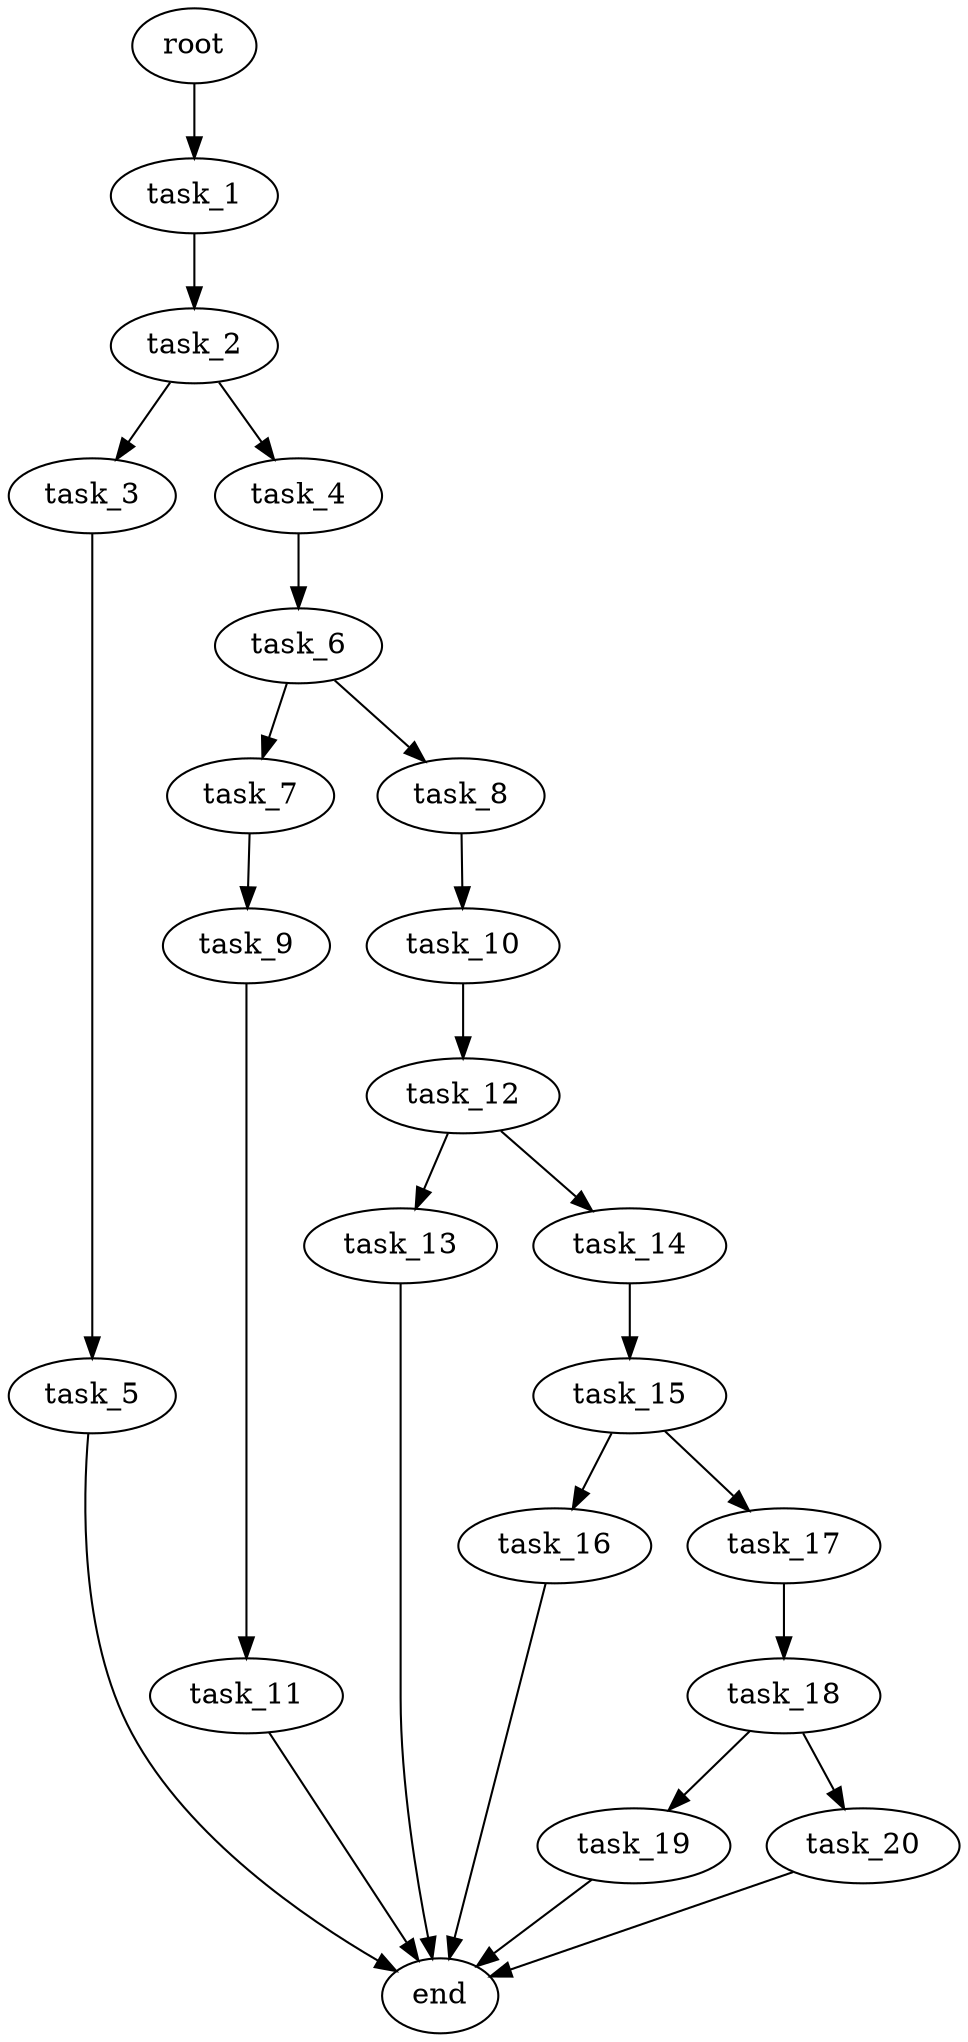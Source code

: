 digraph G {
  root [size="0.000000e+00"];
  task_1 [size="6.222947e+09"];
  task_2 [size="2.706376e+08"];
  task_3 [size="3.940809e+09"];
  task_4 [size="5.644355e+09"];
  task_5 [size="2.719934e+08"];
  task_6 [size="6.427854e+09"];
  task_7 [size="1.357859e+09"];
  task_8 [size="4.617523e+09"];
  task_9 [size="5.037961e+08"];
  task_10 [size="3.791660e+09"];
  task_11 [size="2.117391e+09"];
  task_12 [size="3.269131e+09"];
  task_13 [size="7.612536e+09"];
  task_14 [size="3.791883e+09"];
  task_15 [size="7.520346e+09"];
  task_16 [size="8.319411e+09"];
  task_17 [size="2.523463e+09"];
  task_18 [size="8.199804e+08"];
  task_19 [size="1.948135e+08"];
  task_20 [size="5.394651e+09"];
  end [size="0.000000e+00"];

  root -> task_1 [size="1.000000e-12"];
  task_1 -> task_2 [size="2.706376e+07"];
  task_2 -> task_3 [size="3.940809e+08"];
  task_2 -> task_4 [size="5.644355e+08"];
  task_3 -> task_5 [size="2.719934e+07"];
  task_4 -> task_6 [size="6.427854e+08"];
  task_5 -> end [size="1.000000e-12"];
  task_6 -> task_7 [size="1.357859e+08"];
  task_6 -> task_8 [size="4.617523e+08"];
  task_7 -> task_9 [size="5.037961e+07"];
  task_8 -> task_10 [size="3.791660e+08"];
  task_9 -> task_11 [size="2.117391e+08"];
  task_10 -> task_12 [size="3.269131e+08"];
  task_11 -> end [size="1.000000e-12"];
  task_12 -> task_13 [size="7.612536e+08"];
  task_12 -> task_14 [size="3.791883e+08"];
  task_13 -> end [size="1.000000e-12"];
  task_14 -> task_15 [size="7.520346e+08"];
  task_15 -> task_16 [size="8.319411e+08"];
  task_15 -> task_17 [size="2.523463e+08"];
  task_16 -> end [size="1.000000e-12"];
  task_17 -> task_18 [size="8.199804e+07"];
  task_18 -> task_19 [size="1.948135e+07"];
  task_18 -> task_20 [size="5.394651e+08"];
  task_19 -> end [size="1.000000e-12"];
  task_20 -> end [size="1.000000e-12"];
}
